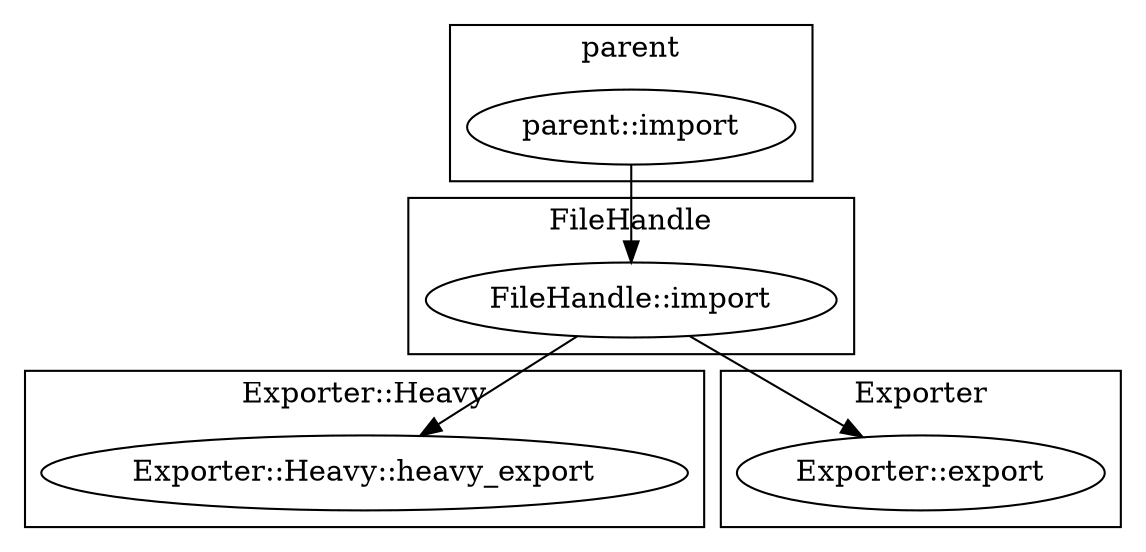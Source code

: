 digraph {
graph [overlap=false]
subgraph cluster_FileHandle {
	label="FileHandle";
	"FileHandle::import";
}
subgraph cluster_Exporter_Heavy {
	label="Exporter::Heavy";
	"Exporter::Heavy::heavy_export";
}
subgraph cluster_Exporter {
	label="Exporter";
	"Exporter::export";
}
subgraph cluster_parent {
	label="parent";
	"parent::import";
}
"parent::import" -> "FileHandle::import";
"FileHandle::import" -> "Exporter::export";
"FileHandle::import" -> "Exporter::Heavy::heavy_export";
}
